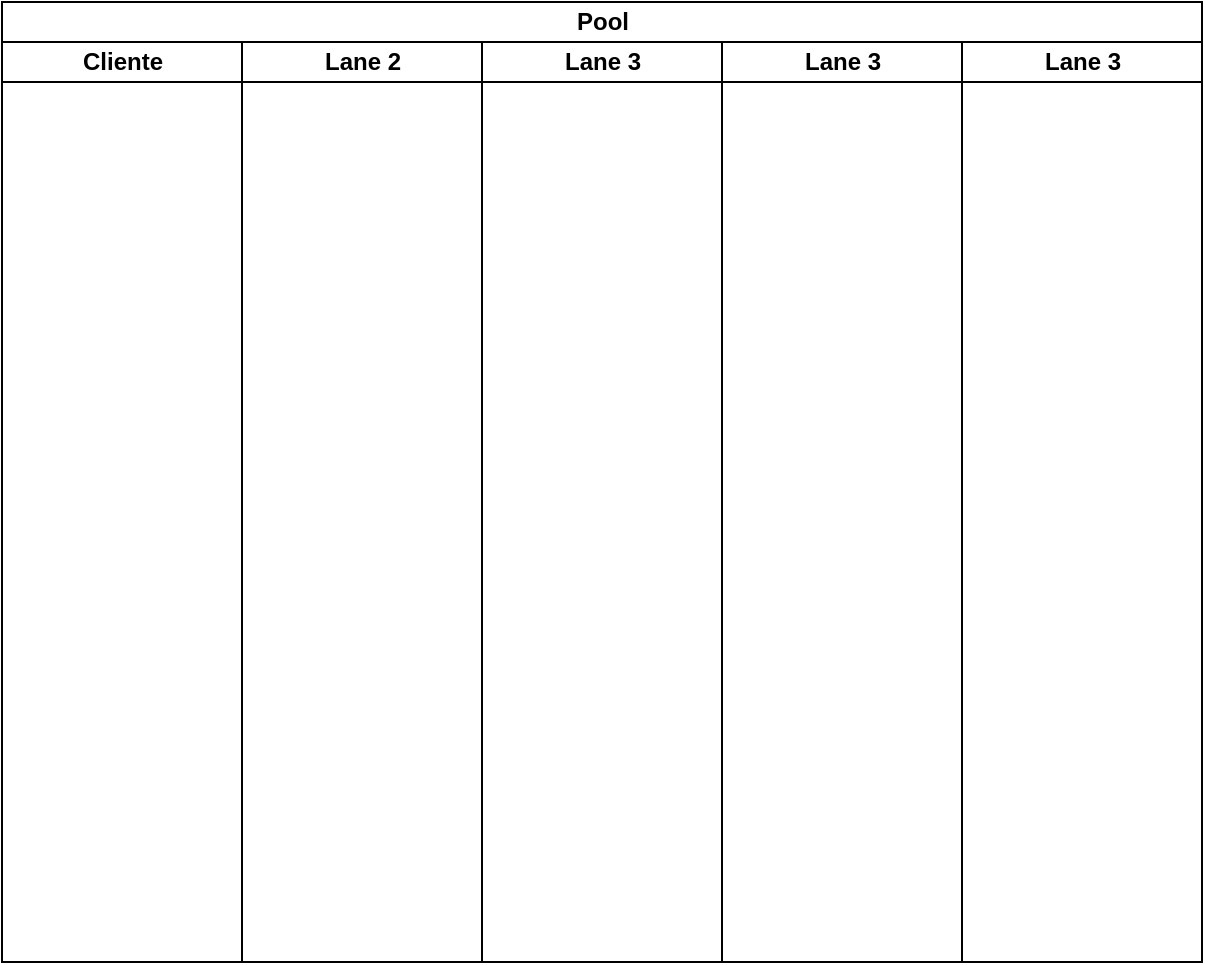 <mxfile>
    <diagram id="g2QZxc0-LW6Cm-0HgTpp" name="Page-1">
        <mxGraphModel dx="1952" dy="715" grid="1" gridSize="10" guides="1" tooltips="1" connect="1" arrows="1" fold="1" page="1" pageScale="1" pageWidth="850" pageHeight="1100" math="0" shadow="0">
            <root>
                <mxCell id="0"/>
                <mxCell id="1" parent="0"/>
                <mxCell id="2" value="Pool" style="swimlane;childLayout=stackLayout;resizeParent=1;resizeParentMax=0;startSize=20;html=1;" vertex="1" parent="1">
                    <mxGeometry x="-80" y="60" width="600" height="480" as="geometry"/>
                </mxCell>
                <mxCell id="3" value="Cliente" style="swimlane;startSize=20;html=1;" vertex="1" parent="2">
                    <mxGeometry y="20" width="120" height="460" as="geometry"/>
                </mxCell>
                <mxCell id="4" value="Lane 2" style="swimlane;startSize=20;html=1;" vertex="1" parent="2">
                    <mxGeometry x="120" y="20" width="120" height="460" as="geometry"/>
                </mxCell>
                <mxCell id="5" value="Lane 3" style="swimlane;startSize=20;html=1;" vertex="1" parent="2">
                    <mxGeometry x="240" y="20" width="120" height="460" as="geometry"/>
                </mxCell>
                <mxCell id="6" value="Lane 3" style="swimlane;startSize=20;html=1;" vertex="1" parent="2">
                    <mxGeometry x="360" y="20" width="120" height="460" as="geometry"/>
                </mxCell>
                <mxCell id="7" value="Lane 3" style="swimlane;startSize=20;html=1;" vertex="1" parent="2">
                    <mxGeometry x="480" y="20" width="120" height="460" as="geometry"/>
                </mxCell>
            </root>
        </mxGraphModel>
    </diagram>
</mxfile>